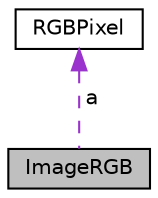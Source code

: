 digraph "ImageRGB"
{
 // LATEX_PDF_SIZE
  edge [fontname="Helvetica",fontsize="10",labelfontname="Helvetica",labelfontsize="10"];
  node [fontname="Helvetica",fontsize="10",shape=record];
  Node1 [label="ImageRGB",height=0.2,width=0.4,color="black", fillcolor="grey75", style="filled", fontcolor="black",tooltip=" "];
  Node2 -> Node1 [dir="back",color="darkorchid3",fontsize="10",style="dashed",label=" a" ];
  Node2 [label="RGBPixel",height=0.2,width=0.4,color="black", fillcolor="white", style="filled",URL="$structRGBPixel.html",tooltip=" "];
}
